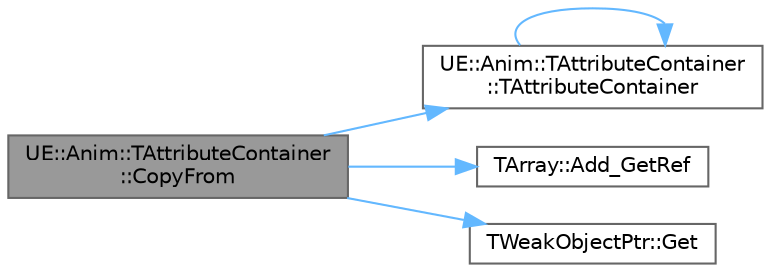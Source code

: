 digraph "UE::Anim::TAttributeContainer::CopyFrom"
{
 // INTERACTIVE_SVG=YES
 // LATEX_PDF_SIZE
  bgcolor="transparent";
  edge [fontname=Helvetica,fontsize=10,labelfontname=Helvetica,labelfontsize=10];
  node [fontname=Helvetica,fontsize=10,shape=box,height=0.2,width=0.4];
  rankdir="LR";
  Node1 [id="Node000001",label="UE::Anim::TAttributeContainer\l::CopyFrom",height=0.2,width=0.4,color="gray40", fillcolor="grey60", style="filled", fontcolor="black",tooltip="Copies all contained data from another Container instance using the same memory allocator."];
  Node1 -> Node2 [id="edge1_Node000001_Node000002",color="steelblue1",style="solid",tooltip=" "];
  Node2 [id="Node000002",label="UE::Anim::TAttributeContainer\l::TAttributeContainer",height=0.2,width=0.4,color="grey40", fillcolor="white", style="filled",URL="$da/dc1/structUE_1_1Anim_1_1TAttributeContainer.html#a543bd5b3095b482ceed134fc711fe501",tooltip=" "];
  Node2 -> Node2 [id="edge2_Node000002_Node000002",color="steelblue1",style="solid",tooltip=" "];
  Node1 -> Node3 [id="edge3_Node000001_Node000003",color="steelblue1",style="solid",tooltip=" "];
  Node3 [id="Node000003",label="TArray::Add_GetRef",height=0.2,width=0.4,color="grey40", fillcolor="white", style="filled",URL="$d4/d52/classTArray.html#afe94024dc71e2359caa7ec0f9a210d08",tooltip="Adds a new item to the end of the array, possibly reallocating the whole array to fit."];
  Node1 -> Node4 [id="edge4_Node000001_Node000004",color="steelblue1",style="solid",tooltip=" "];
  Node4 [id="Node000004",label="TWeakObjectPtr::Get",height=0.2,width=0.4,color="grey40", fillcolor="white", style="filled",URL="$d3/daa/structTWeakObjectPtr.html#a95c742a293e2ede948833ab1810ec5a1",tooltip="Dereference the weak pointer."];
}
